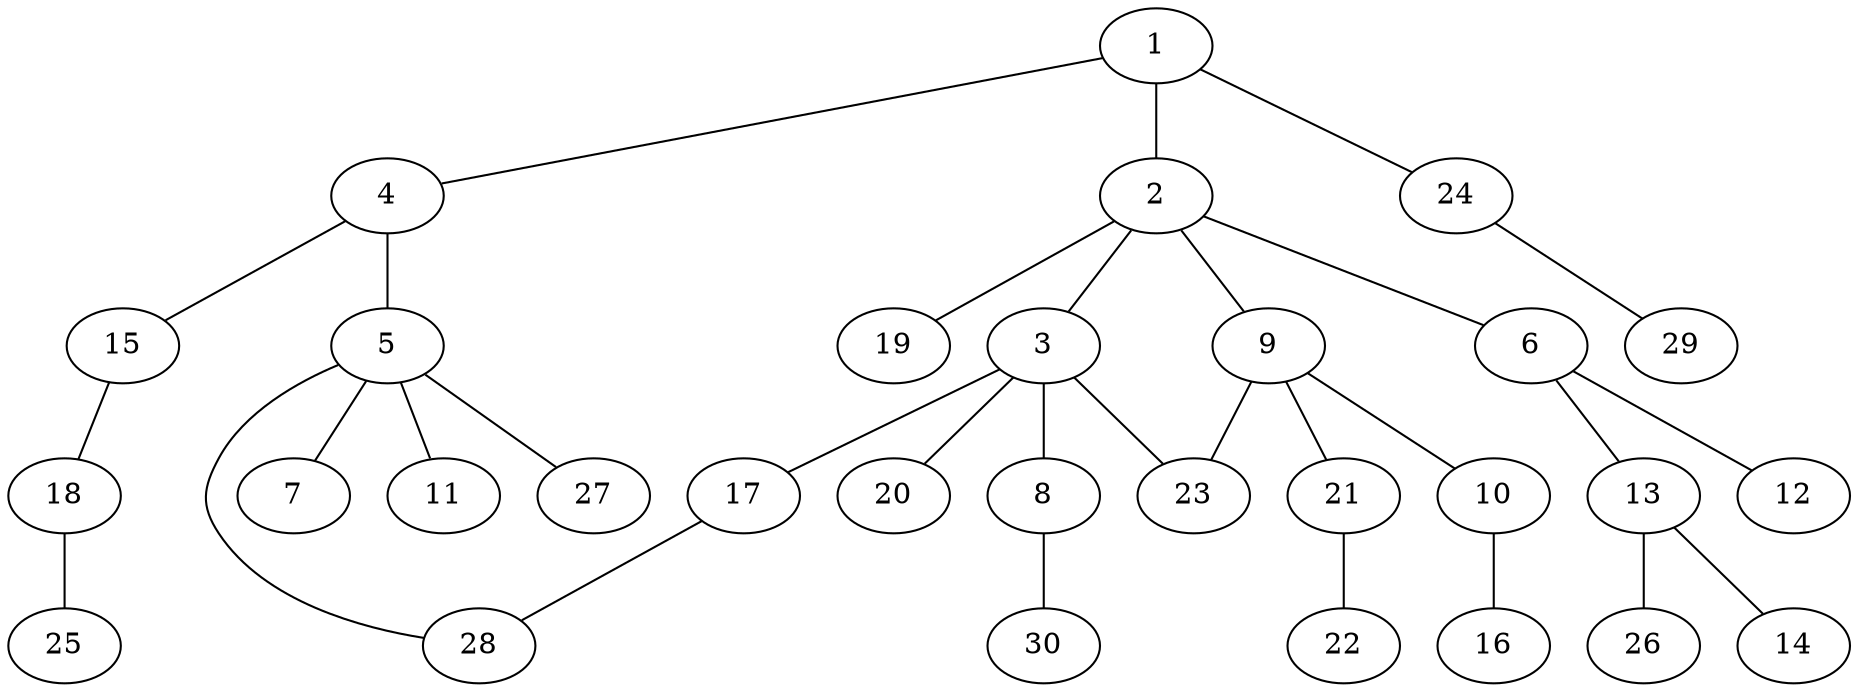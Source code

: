 graph graphname {1--2
1--4
1--24
2--3
2--6
2--9
2--19
3--8
3--17
3--20
3--23
4--5
4--15
5--7
5--11
5--27
5--28
6--12
6--13
8--30
9--10
9--21
9--23
10--16
13--14
13--26
15--18
17--28
18--25
21--22
24--29
}